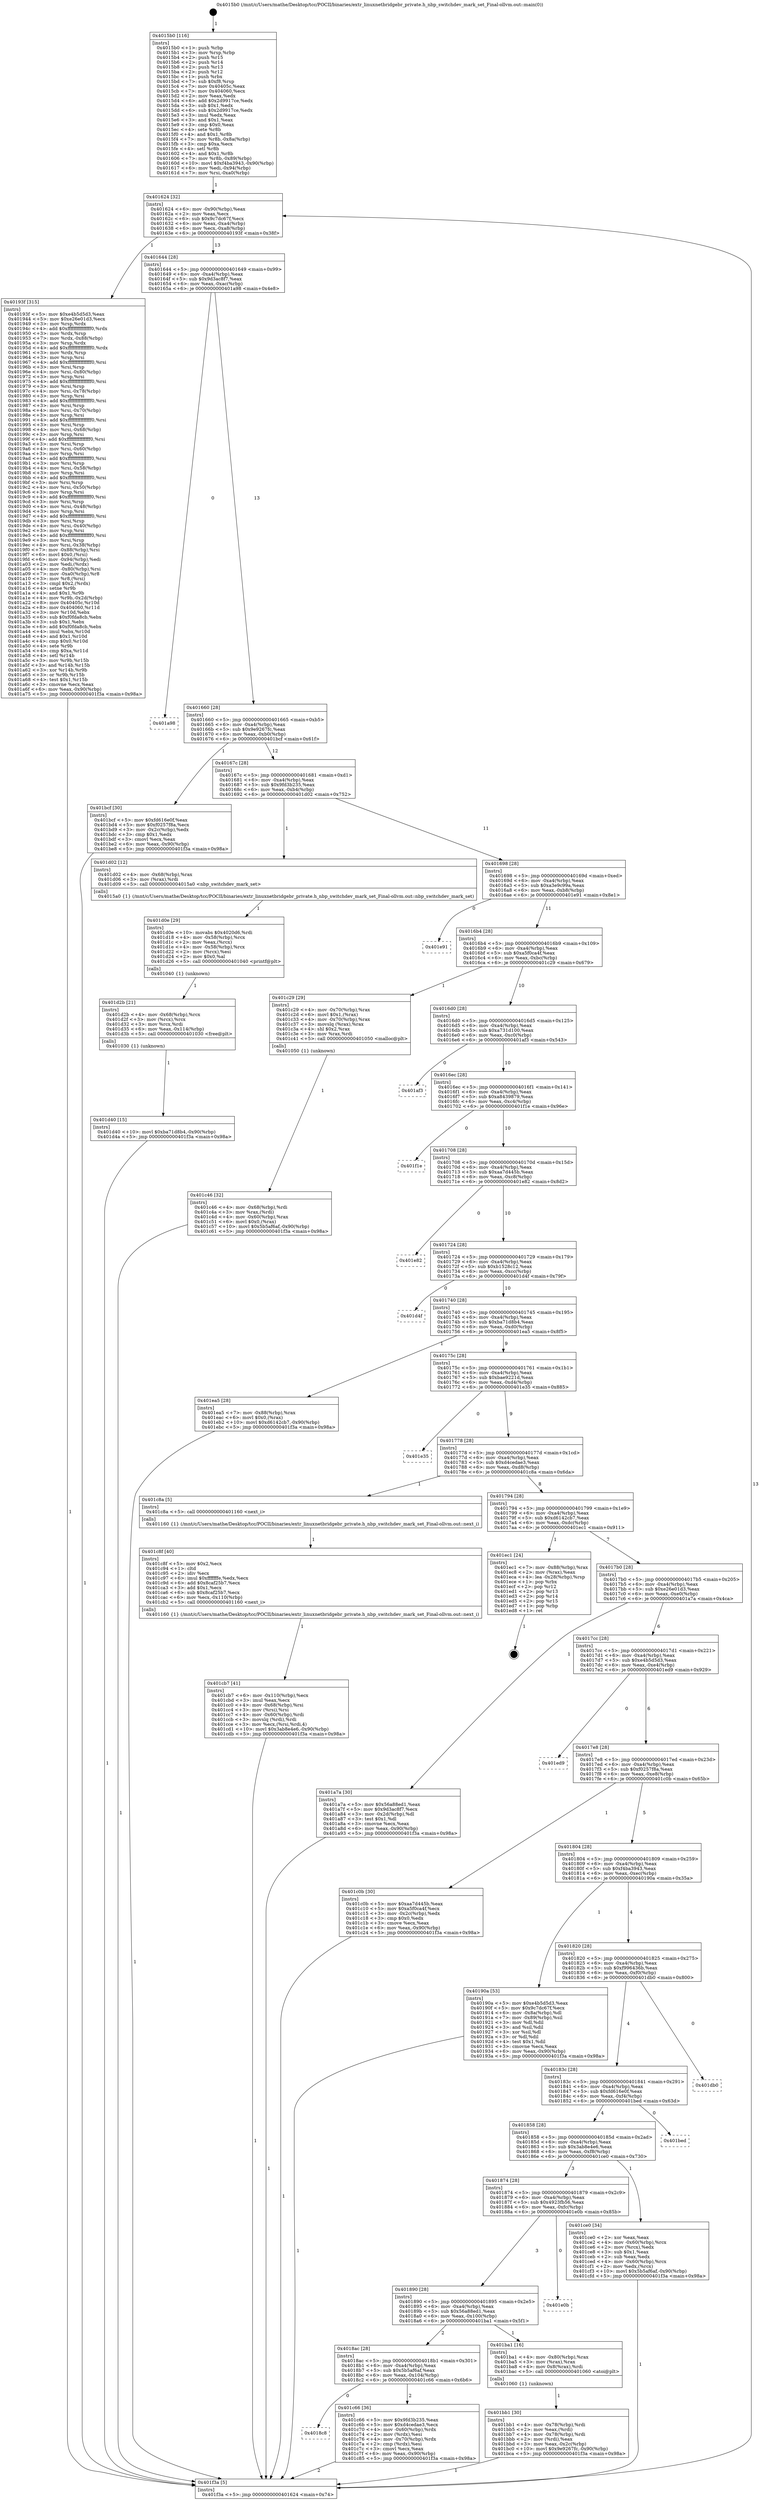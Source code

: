 digraph "0x4015b0" {
  label = "0x4015b0 (/mnt/c/Users/mathe/Desktop/tcc/POCII/binaries/extr_linuxnetbridgebr_private.h_nbp_switchdev_mark_set_Final-ollvm.out::main(0))"
  labelloc = "t"
  node[shape=record]

  Entry [label="",width=0.3,height=0.3,shape=circle,fillcolor=black,style=filled]
  "0x401624" [label="{
     0x401624 [32]\l
     | [instrs]\l
     &nbsp;&nbsp;0x401624 \<+6\>: mov -0x90(%rbp),%eax\l
     &nbsp;&nbsp;0x40162a \<+2\>: mov %eax,%ecx\l
     &nbsp;&nbsp;0x40162c \<+6\>: sub $0x9c7dc67f,%ecx\l
     &nbsp;&nbsp;0x401632 \<+6\>: mov %eax,-0xa4(%rbp)\l
     &nbsp;&nbsp;0x401638 \<+6\>: mov %ecx,-0xa8(%rbp)\l
     &nbsp;&nbsp;0x40163e \<+6\>: je 000000000040193f \<main+0x38f\>\l
  }"]
  "0x40193f" [label="{
     0x40193f [315]\l
     | [instrs]\l
     &nbsp;&nbsp;0x40193f \<+5\>: mov $0xe4b5d5d3,%eax\l
     &nbsp;&nbsp;0x401944 \<+5\>: mov $0xe26e01d3,%ecx\l
     &nbsp;&nbsp;0x401949 \<+3\>: mov %rsp,%rdx\l
     &nbsp;&nbsp;0x40194c \<+4\>: add $0xfffffffffffffff0,%rdx\l
     &nbsp;&nbsp;0x401950 \<+3\>: mov %rdx,%rsp\l
     &nbsp;&nbsp;0x401953 \<+7\>: mov %rdx,-0x88(%rbp)\l
     &nbsp;&nbsp;0x40195a \<+3\>: mov %rsp,%rdx\l
     &nbsp;&nbsp;0x40195d \<+4\>: add $0xfffffffffffffff0,%rdx\l
     &nbsp;&nbsp;0x401961 \<+3\>: mov %rdx,%rsp\l
     &nbsp;&nbsp;0x401964 \<+3\>: mov %rsp,%rsi\l
     &nbsp;&nbsp;0x401967 \<+4\>: add $0xfffffffffffffff0,%rsi\l
     &nbsp;&nbsp;0x40196b \<+3\>: mov %rsi,%rsp\l
     &nbsp;&nbsp;0x40196e \<+4\>: mov %rsi,-0x80(%rbp)\l
     &nbsp;&nbsp;0x401972 \<+3\>: mov %rsp,%rsi\l
     &nbsp;&nbsp;0x401975 \<+4\>: add $0xfffffffffffffff0,%rsi\l
     &nbsp;&nbsp;0x401979 \<+3\>: mov %rsi,%rsp\l
     &nbsp;&nbsp;0x40197c \<+4\>: mov %rsi,-0x78(%rbp)\l
     &nbsp;&nbsp;0x401980 \<+3\>: mov %rsp,%rsi\l
     &nbsp;&nbsp;0x401983 \<+4\>: add $0xfffffffffffffff0,%rsi\l
     &nbsp;&nbsp;0x401987 \<+3\>: mov %rsi,%rsp\l
     &nbsp;&nbsp;0x40198a \<+4\>: mov %rsi,-0x70(%rbp)\l
     &nbsp;&nbsp;0x40198e \<+3\>: mov %rsp,%rsi\l
     &nbsp;&nbsp;0x401991 \<+4\>: add $0xfffffffffffffff0,%rsi\l
     &nbsp;&nbsp;0x401995 \<+3\>: mov %rsi,%rsp\l
     &nbsp;&nbsp;0x401998 \<+4\>: mov %rsi,-0x68(%rbp)\l
     &nbsp;&nbsp;0x40199c \<+3\>: mov %rsp,%rsi\l
     &nbsp;&nbsp;0x40199f \<+4\>: add $0xfffffffffffffff0,%rsi\l
     &nbsp;&nbsp;0x4019a3 \<+3\>: mov %rsi,%rsp\l
     &nbsp;&nbsp;0x4019a6 \<+4\>: mov %rsi,-0x60(%rbp)\l
     &nbsp;&nbsp;0x4019aa \<+3\>: mov %rsp,%rsi\l
     &nbsp;&nbsp;0x4019ad \<+4\>: add $0xfffffffffffffff0,%rsi\l
     &nbsp;&nbsp;0x4019b1 \<+3\>: mov %rsi,%rsp\l
     &nbsp;&nbsp;0x4019b4 \<+4\>: mov %rsi,-0x58(%rbp)\l
     &nbsp;&nbsp;0x4019b8 \<+3\>: mov %rsp,%rsi\l
     &nbsp;&nbsp;0x4019bb \<+4\>: add $0xfffffffffffffff0,%rsi\l
     &nbsp;&nbsp;0x4019bf \<+3\>: mov %rsi,%rsp\l
     &nbsp;&nbsp;0x4019c2 \<+4\>: mov %rsi,-0x50(%rbp)\l
     &nbsp;&nbsp;0x4019c6 \<+3\>: mov %rsp,%rsi\l
     &nbsp;&nbsp;0x4019c9 \<+4\>: add $0xfffffffffffffff0,%rsi\l
     &nbsp;&nbsp;0x4019cd \<+3\>: mov %rsi,%rsp\l
     &nbsp;&nbsp;0x4019d0 \<+4\>: mov %rsi,-0x48(%rbp)\l
     &nbsp;&nbsp;0x4019d4 \<+3\>: mov %rsp,%rsi\l
     &nbsp;&nbsp;0x4019d7 \<+4\>: add $0xfffffffffffffff0,%rsi\l
     &nbsp;&nbsp;0x4019db \<+3\>: mov %rsi,%rsp\l
     &nbsp;&nbsp;0x4019de \<+4\>: mov %rsi,-0x40(%rbp)\l
     &nbsp;&nbsp;0x4019e2 \<+3\>: mov %rsp,%rsi\l
     &nbsp;&nbsp;0x4019e5 \<+4\>: add $0xfffffffffffffff0,%rsi\l
     &nbsp;&nbsp;0x4019e9 \<+3\>: mov %rsi,%rsp\l
     &nbsp;&nbsp;0x4019ec \<+4\>: mov %rsi,-0x38(%rbp)\l
     &nbsp;&nbsp;0x4019f0 \<+7\>: mov -0x88(%rbp),%rsi\l
     &nbsp;&nbsp;0x4019f7 \<+6\>: movl $0x0,(%rsi)\l
     &nbsp;&nbsp;0x4019fd \<+6\>: mov -0x94(%rbp),%edi\l
     &nbsp;&nbsp;0x401a03 \<+2\>: mov %edi,(%rdx)\l
     &nbsp;&nbsp;0x401a05 \<+4\>: mov -0x80(%rbp),%rsi\l
     &nbsp;&nbsp;0x401a09 \<+7\>: mov -0xa0(%rbp),%r8\l
     &nbsp;&nbsp;0x401a10 \<+3\>: mov %r8,(%rsi)\l
     &nbsp;&nbsp;0x401a13 \<+3\>: cmpl $0x2,(%rdx)\l
     &nbsp;&nbsp;0x401a16 \<+4\>: setne %r9b\l
     &nbsp;&nbsp;0x401a1a \<+4\>: and $0x1,%r9b\l
     &nbsp;&nbsp;0x401a1e \<+4\>: mov %r9b,-0x2d(%rbp)\l
     &nbsp;&nbsp;0x401a22 \<+8\>: mov 0x40405c,%r10d\l
     &nbsp;&nbsp;0x401a2a \<+8\>: mov 0x404060,%r11d\l
     &nbsp;&nbsp;0x401a32 \<+3\>: mov %r10d,%ebx\l
     &nbsp;&nbsp;0x401a35 \<+6\>: sub $0xf0fda8cb,%ebx\l
     &nbsp;&nbsp;0x401a3b \<+3\>: sub $0x1,%ebx\l
     &nbsp;&nbsp;0x401a3e \<+6\>: add $0xf0fda8cb,%ebx\l
     &nbsp;&nbsp;0x401a44 \<+4\>: imul %ebx,%r10d\l
     &nbsp;&nbsp;0x401a48 \<+4\>: and $0x1,%r10d\l
     &nbsp;&nbsp;0x401a4c \<+4\>: cmp $0x0,%r10d\l
     &nbsp;&nbsp;0x401a50 \<+4\>: sete %r9b\l
     &nbsp;&nbsp;0x401a54 \<+4\>: cmp $0xa,%r11d\l
     &nbsp;&nbsp;0x401a58 \<+4\>: setl %r14b\l
     &nbsp;&nbsp;0x401a5c \<+3\>: mov %r9b,%r15b\l
     &nbsp;&nbsp;0x401a5f \<+3\>: and %r14b,%r15b\l
     &nbsp;&nbsp;0x401a62 \<+3\>: xor %r14b,%r9b\l
     &nbsp;&nbsp;0x401a65 \<+3\>: or %r9b,%r15b\l
     &nbsp;&nbsp;0x401a68 \<+4\>: test $0x1,%r15b\l
     &nbsp;&nbsp;0x401a6c \<+3\>: cmovne %ecx,%eax\l
     &nbsp;&nbsp;0x401a6f \<+6\>: mov %eax,-0x90(%rbp)\l
     &nbsp;&nbsp;0x401a75 \<+5\>: jmp 0000000000401f3a \<main+0x98a\>\l
  }"]
  "0x401644" [label="{
     0x401644 [28]\l
     | [instrs]\l
     &nbsp;&nbsp;0x401644 \<+5\>: jmp 0000000000401649 \<main+0x99\>\l
     &nbsp;&nbsp;0x401649 \<+6\>: mov -0xa4(%rbp),%eax\l
     &nbsp;&nbsp;0x40164f \<+5\>: sub $0x9d3ac8f7,%eax\l
     &nbsp;&nbsp;0x401654 \<+6\>: mov %eax,-0xac(%rbp)\l
     &nbsp;&nbsp;0x40165a \<+6\>: je 0000000000401a98 \<main+0x4e8\>\l
  }"]
  Exit [label="",width=0.3,height=0.3,shape=circle,fillcolor=black,style=filled,peripheries=2]
  "0x401a98" [label="{
     0x401a98\l
  }", style=dashed]
  "0x401660" [label="{
     0x401660 [28]\l
     | [instrs]\l
     &nbsp;&nbsp;0x401660 \<+5\>: jmp 0000000000401665 \<main+0xb5\>\l
     &nbsp;&nbsp;0x401665 \<+6\>: mov -0xa4(%rbp),%eax\l
     &nbsp;&nbsp;0x40166b \<+5\>: sub $0x9e9267fc,%eax\l
     &nbsp;&nbsp;0x401670 \<+6\>: mov %eax,-0xb0(%rbp)\l
     &nbsp;&nbsp;0x401676 \<+6\>: je 0000000000401bcf \<main+0x61f\>\l
  }"]
  "0x401d40" [label="{
     0x401d40 [15]\l
     | [instrs]\l
     &nbsp;&nbsp;0x401d40 \<+10\>: movl $0xba71d8b4,-0x90(%rbp)\l
     &nbsp;&nbsp;0x401d4a \<+5\>: jmp 0000000000401f3a \<main+0x98a\>\l
  }"]
  "0x401bcf" [label="{
     0x401bcf [30]\l
     | [instrs]\l
     &nbsp;&nbsp;0x401bcf \<+5\>: mov $0xfd616e0f,%eax\l
     &nbsp;&nbsp;0x401bd4 \<+5\>: mov $0xf0257f8a,%ecx\l
     &nbsp;&nbsp;0x401bd9 \<+3\>: mov -0x2c(%rbp),%edx\l
     &nbsp;&nbsp;0x401bdc \<+3\>: cmp $0x1,%edx\l
     &nbsp;&nbsp;0x401bdf \<+3\>: cmovl %ecx,%eax\l
     &nbsp;&nbsp;0x401be2 \<+6\>: mov %eax,-0x90(%rbp)\l
     &nbsp;&nbsp;0x401be8 \<+5\>: jmp 0000000000401f3a \<main+0x98a\>\l
  }"]
  "0x40167c" [label="{
     0x40167c [28]\l
     | [instrs]\l
     &nbsp;&nbsp;0x40167c \<+5\>: jmp 0000000000401681 \<main+0xd1\>\l
     &nbsp;&nbsp;0x401681 \<+6\>: mov -0xa4(%rbp),%eax\l
     &nbsp;&nbsp;0x401687 \<+5\>: sub $0x9fd3b235,%eax\l
     &nbsp;&nbsp;0x40168c \<+6\>: mov %eax,-0xb4(%rbp)\l
     &nbsp;&nbsp;0x401692 \<+6\>: je 0000000000401d02 \<main+0x752\>\l
  }"]
  "0x401d2b" [label="{
     0x401d2b [21]\l
     | [instrs]\l
     &nbsp;&nbsp;0x401d2b \<+4\>: mov -0x68(%rbp),%rcx\l
     &nbsp;&nbsp;0x401d2f \<+3\>: mov (%rcx),%rcx\l
     &nbsp;&nbsp;0x401d32 \<+3\>: mov %rcx,%rdi\l
     &nbsp;&nbsp;0x401d35 \<+6\>: mov %eax,-0x114(%rbp)\l
     &nbsp;&nbsp;0x401d3b \<+5\>: call 0000000000401030 \<free@plt\>\l
     | [calls]\l
     &nbsp;&nbsp;0x401030 \{1\} (unknown)\l
  }"]
  "0x401d02" [label="{
     0x401d02 [12]\l
     | [instrs]\l
     &nbsp;&nbsp;0x401d02 \<+4\>: mov -0x68(%rbp),%rax\l
     &nbsp;&nbsp;0x401d06 \<+3\>: mov (%rax),%rdi\l
     &nbsp;&nbsp;0x401d09 \<+5\>: call 00000000004015a0 \<nbp_switchdev_mark_set\>\l
     | [calls]\l
     &nbsp;&nbsp;0x4015a0 \{1\} (/mnt/c/Users/mathe/Desktop/tcc/POCII/binaries/extr_linuxnetbridgebr_private.h_nbp_switchdev_mark_set_Final-ollvm.out::nbp_switchdev_mark_set)\l
  }"]
  "0x401698" [label="{
     0x401698 [28]\l
     | [instrs]\l
     &nbsp;&nbsp;0x401698 \<+5\>: jmp 000000000040169d \<main+0xed\>\l
     &nbsp;&nbsp;0x40169d \<+6\>: mov -0xa4(%rbp),%eax\l
     &nbsp;&nbsp;0x4016a3 \<+5\>: sub $0xa3e9c99a,%eax\l
     &nbsp;&nbsp;0x4016a8 \<+6\>: mov %eax,-0xb8(%rbp)\l
     &nbsp;&nbsp;0x4016ae \<+6\>: je 0000000000401e91 \<main+0x8e1\>\l
  }"]
  "0x401d0e" [label="{
     0x401d0e [29]\l
     | [instrs]\l
     &nbsp;&nbsp;0x401d0e \<+10\>: movabs $0x4020d6,%rdi\l
     &nbsp;&nbsp;0x401d18 \<+4\>: mov -0x58(%rbp),%rcx\l
     &nbsp;&nbsp;0x401d1c \<+2\>: mov %eax,(%rcx)\l
     &nbsp;&nbsp;0x401d1e \<+4\>: mov -0x58(%rbp),%rcx\l
     &nbsp;&nbsp;0x401d22 \<+2\>: mov (%rcx),%esi\l
     &nbsp;&nbsp;0x401d24 \<+2\>: mov $0x0,%al\l
     &nbsp;&nbsp;0x401d26 \<+5\>: call 0000000000401040 \<printf@plt\>\l
     | [calls]\l
     &nbsp;&nbsp;0x401040 \{1\} (unknown)\l
  }"]
  "0x401e91" [label="{
     0x401e91\l
  }", style=dashed]
  "0x4016b4" [label="{
     0x4016b4 [28]\l
     | [instrs]\l
     &nbsp;&nbsp;0x4016b4 \<+5\>: jmp 00000000004016b9 \<main+0x109\>\l
     &nbsp;&nbsp;0x4016b9 \<+6\>: mov -0xa4(%rbp),%eax\l
     &nbsp;&nbsp;0x4016bf \<+5\>: sub $0xa5f0ca4f,%eax\l
     &nbsp;&nbsp;0x4016c4 \<+6\>: mov %eax,-0xbc(%rbp)\l
     &nbsp;&nbsp;0x4016ca \<+6\>: je 0000000000401c29 \<main+0x679\>\l
  }"]
  "0x401cb7" [label="{
     0x401cb7 [41]\l
     | [instrs]\l
     &nbsp;&nbsp;0x401cb7 \<+6\>: mov -0x110(%rbp),%ecx\l
     &nbsp;&nbsp;0x401cbd \<+3\>: imul %eax,%ecx\l
     &nbsp;&nbsp;0x401cc0 \<+4\>: mov -0x68(%rbp),%rsi\l
     &nbsp;&nbsp;0x401cc4 \<+3\>: mov (%rsi),%rsi\l
     &nbsp;&nbsp;0x401cc7 \<+4\>: mov -0x60(%rbp),%rdi\l
     &nbsp;&nbsp;0x401ccb \<+3\>: movslq (%rdi),%rdi\l
     &nbsp;&nbsp;0x401cce \<+3\>: mov %ecx,(%rsi,%rdi,4)\l
     &nbsp;&nbsp;0x401cd1 \<+10\>: movl $0x3ab8e4e6,-0x90(%rbp)\l
     &nbsp;&nbsp;0x401cdb \<+5\>: jmp 0000000000401f3a \<main+0x98a\>\l
  }"]
  "0x401c29" [label="{
     0x401c29 [29]\l
     | [instrs]\l
     &nbsp;&nbsp;0x401c29 \<+4\>: mov -0x70(%rbp),%rax\l
     &nbsp;&nbsp;0x401c2d \<+6\>: movl $0x1,(%rax)\l
     &nbsp;&nbsp;0x401c33 \<+4\>: mov -0x70(%rbp),%rax\l
     &nbsp;&nbsp;0x401c37 \<+3\>: movslq (%rax),%rax\l
     &nbsp;&nbsp;0x401c3a \<+4\>: shl $0x2,%rax\l
     &nbsp;&nbsp;0x401c3e \<+3\>: mov %rax,%rdi\l
     &nbsp;&nbsp;0x401c41 \<+5\>: call 0000000000401050 \<malloc@plt\>\l
     | [calls]\l
     &nbsp;&nbsp;0x401050 \{1\} (unknown)\l
  }"]
  "0x4016d0" [label="{
     0x4016d0 [28]\l
     | [instrs]\l
     &nbsp;&nbsp;0x4016d0 \<+5\>: jmp 00000000004016d5 \<main+0x125\>\l
     &nbsp;&nbsp;0x4016d5 \<+6\>: mov -0xa4(%rbp),%eax\l
     &nbsp;&nbsp;0x4016db \<+5\>: sub $0xa731d100,%eax\l
     &nbsp;&nbsp;0x4016e0 \<+6\>: mov %eax,-0xc0(%rbp)\l
     &nbsp;&nbsp;0x4016e6 \<+6\>: je 0000000000401af3 \<main+0x543\>\l
  }"]
  "0x401c8f" [label="{
     0x401c8f [40]\l
     | [instrs]\l
     &nbsp;&nbsp;0x401c8f \<+5\>: mov $0x2,%ecx\l
     &nbsp;&nbsp;0x401c94 \<+1\>: cltd\l
     &nbsp;&nbsp;0x401c95 \<+2\>: idiv %ecx\l
     &nbsp;&nbsp;0x401c97 \<+6\>: imul $0xfffffffe,%edx,%ecx\l
     &nbsp;&nbsp;0x401c9d \<+6\>: add $0x8caf25b7,%ecx\l
     &nbsp;&nbsp;0x401ca3 \<+3\>: add $0x1,%ecx\l
     &nbsp;&nbsp;0x401ca6 \<+6\>: sub $0x8caf25b7,%ecx\l
     &nbsp;&nbsp;0x401cac \<+6\>: mov %ecx,-0x110(%rbp)\l
     &nbsp;&nbsp;0x401cb2 \<+5\>: call 0000000000401160 \<next_i\>\l
     | [calls]\l
     &nbsp;&nbsp;0x401160 \{1\} (/mnt/c/Users/mathe/Desktop/tcc/POCII/binaries/extr_linuxnetbridgebr_private.h_nbp_switchdev_mark_set_Final-ollvm.out::next_i)\l
  }"]
  "0x401af3" [label="{
     0x401af3\l
  }", style=dashed]
  "0x4016ec" [label="{
     0x4016ec [28]\l
     | [instrs]\l
     &nbsp;&nbsp;0x4016ec \<+5\>: jmp 00000000004016f1 \<main+0x141\>\l
     &nbsp;&nbsp;0x4016f1 \<+6\>: mov -0xa4(%rbp),%eax\l
     &nbsp;&nbsp;0x4016f7 \<+5\>: sub $0xa8439879,%eax\l
     &nbsp;&nbsp;0x4016fc \<+6\>: mov %eax,-0xc4(%rbp)\l
     &nbsp;&nbsp;0x401702 \<+6\>: je 0000000000401f1e \<main+0x96e\>\l
  }"]
  "0x4018c8" [label="{
     0x4018c8\l
  }", style=dashed]
  "0x401f1e" [label="{
     0x401f1e\l
  }", style=dashed]
  "0x401708" [label="{
     0x401708 [28]\l
     | [instrs]\l
     &nbsp;&nbsp;0x401708 \<+5\>: jmp 000000000040170d \<main+0x15d\>\l
     &nbsp;&nbsp;0x40170d \<+6\>: mov -0xa4(%rbp),%eax\l
     &nbsp;&nbsp;0x401713 \<+5\>: sub $0xaa7d445b,%eax\l
     &nbsp;&nbsp;0x401718 \<+6\>: mov %eax,-0xc8(%rbp)\l
     &nbsp;&nbsp;0x40171e \<+6\>: je 0000000000401e82 \<main+0x8d2\>\l
  }"]
  "0x401c66" [label="{
     0x401c66 [36]\l
     | [instrs]\l
     &nbsp;&nbsp;0x401c66 \<+5\>: mov $0x9fd3b235,%eax\l
     &nbsp;&nbsp;0x401c6b \<+5\>: mov $0xd4cedae3,%ecx\l
     &nbsp;&nbsp;0x401c70 \<+4\>: mov -0x60(%rbp),%rdx\l
     &nbsp;&nbsp;0x401c74 \<+2\>: mov (%rdx),%esi\l
     &nbsp;&nbsp;0x401c76 \<+4\>: mov -0x70(%rbp),%rdx\l
     &nbsp;&nbsp;0x401c7a \<+2\>: cmp (%rdx),%esi\l
     &nbsp;&nbsp;0x401c7c \<+3\>: cmovl %ecx,%eax\l
     &nbsp;&nbsp;0x401c7f \<+6\>: mov %eax,-0x90(%rbp)\l
     &nbsp;&nbsp;0x401c85 \<+5\>: jmp 0000000000401f3a \<main+0x98a\>\l
  }"]
  "0x401e82" [label="{
     0x401e82\l
  }", style=dashed]
  "0x401724" [label="{
     0x401724 [28]\l
     | [instrs]\l
     &nbsp;&nbsp;0x401724 \<+5\>: jmp 0000000000401729 \<main+0x179\>\l
     &nbsp;&nbsp;0x401729 \<+6\>: mov -0xa4(%rbp),%eax\l
     &nbsp;&nbsp;0x40172f \<+5\>: sub $0xb1528c12,%eax\l
     &nbsp;&nbsp;0x401734 \<+6\>: mov %eax,-0xcc(%rbp)\l
     &nbsp;&nbsp;0x40173a \<+6\>: je 0000000000401d4f \<main+0x79f\>\l
  }"]
  "0x401c46" [label="{
     0x401c46 [32]\l
     | [instrs]\l
     &nbsp;&nbsp;0x401c46 \<+4\>: mov -0x68(%rbp),%rdi\l
     &nbsp;&nbsp;0x401c4a \<+3\>: mov %rax,(%rdi)\l
     &nbsp;&nbsp;0x401c4d \<+4\>: mov -0x60(%rbp),%rax\l
     &nbsp;&nbsp;0x401c51 \<+6\>: movl $0x0,(%rax)\l
     &nbsp;&nbsp;0x401c57 \<+10\>: movl $0x5b5af6af,-0x90(%rbp)\l
     &nbsp;&nbsp;0x401c61 \<+5\>: jmp 0000000000401f3a \<main+0x98a\>\l
  }"]
  "0x401d4f" [label="{
     0x401d4f\l
  }", style=dashed]
  "0x401740" [label="{
     0x401740 [28]\l
     | [instrs]\l
     &nbsp;&nbsp;0x401740 \<+5\>: jmp 0000000000401745 \<main+0x195\>\l
     &nbsp;&nbsp;0x401745 \<+6\>: mov -0xa4(%rbp),%eax\l
     &nbsp;&nbsp;0x40174b \<+5\>: sub $0xba71d8b4,%eax\l
     &nbsp;&nbsp;0x401750 \<+6\>: mov %eax,-0xd0(%rbp)\l
     &nbsp;&nbsp;0x401756 \<+6\>: je 0000000000401ea5 \<main+0x8f5\>\l
  }"]
  "0x401bb1" [label="{
     0x401bb1 [30]\l
     | [instrs]\l
     &nbsp;&nbsp;0x401bb1 \<+4\>: mov -0x78(%rbp),%rdi\l
     &nbsp;&nbsp;0x401bb5 \<+2\>: mov %eax,(%rdi)\l
     &nbsp;&nbsp;0x401bb7 \<+4\>: mov -0x78(%rbp),%rdi\l
     &nbsp;&nbsp;0x401bbb \<+2\>: mov (%rdi),%eax\l
     &nbsp;&nbsp;0x401bbd \<+3\>: mov %eax,-0x2c(%rbp)\l
     &nbsp;&nbsp;0x401bc0 \<+10\>: movl $0x9e9267fc,-0x90(%rbp)\l
     &nbsp;&nbsp;0x401bca \<+5\>: jmp 0000000000401f3a \<main+0x98a\>\l
  }"]
  "0x401ea5" [label="{
     0x401ea5 [28]\l
     | [instrs]\l
     &nbsp;&nbsp;0x401ea5 \<+7\>: mov -0x88(%rbp),%rax\l
     &nbsp;&nbsp;0x401eac \<+6\>: movl $0x0,(%rax)\l
     &nbsp;&nbsp;0x401eb2 \<+10\>: movl $0xd6142cb7,-0x90(%rbp)\l
     &nbsp;&nbsp;0x401ebc \<+5\>: jmp 0000000000401f3a \<main+0x98a\>\l
  }"]
  "0x40175c" [label="{
     0x40175c [28]\l
     | [instrs]\l
     &nbsp;&nbsp;0x40175c \<+5\>: jmp 0000000000401761 \<main+0x1b1\>\l
     &nbsp;&nbsp;0x401761 \<+6\>: mov -0xa4(%rbp),%eax\l
     &nbsp;&nbsp;0x401767 \<+5\>: sub $0xbae9221d,%eax\l
     &nbsp;&nbsp;0x40176c \<+6\>: mov %eax,-0xd4(%rbp)\l
     &nbsp;&nbsp;0x401772 \<+6\>: je 0000000000401e35 \<main+0x885\>\l
  }"]
  "0x4018ac" [label="{
     0x4018ac [28]\l
     | [instrs]\l
     &nbsp;&nbsp;0x4018ac \<+5\>: jmp 00000000004018b1 \<main+0x301\>\l
     &nbsp;&nbsp;0x4018b1 \<+6\>: mov -0xa4(%rbp),%eax\l
     &nbsp;&nbsp;0x4018b7 \<+5\>: sub $0x5b5af6af,%eax\l
     &nbsp;&nbsp;0x4018bc \<+6\>: mov %eax,-0x104(%rbp)\l
     &nbsp;&nbsp;0x4018c2 \<+6\>: je 0000000000401c66 \<main+0x6b6\>\l
  }"]
  "0x401e35" [label="{
     0x401e35\l
  }", style=dashed]
  "0x401778" [label="{
     0x401778 [28]\l
     | [instrs]\l
     &nbsp;&nbsp;0x401778 \<+5\>: jmp 000000000040177d \<main+0x1cd\>\l
     &nbsp;&nbsp;0x40177d \<+6\>: mov -0xa4(%rbp),%eax\l
     &nbsp;&nbsp;0x401783 \<+5\>: sub $0xd4cedae3,%eax\l
     &nbsp;&nbsp;0x401788 \<+6\>: mov %eax,-0xd8(%rbp)\l
     &nbsp;&nbsp;0x40178e \<+6\>: je 0000000000401c8a \<main+0x6da\>\l
  }"]
  "0x401ba1" [label="{
     0x401ba1 [16]\l
     | [instrs]\l
     &nbsp;&nbsp;0x401ba1 \<+4\>: mov -0x80(%rbp),%rax\l
     &nbsp;&nbsp;0x401ba5 \<+3\>: mov (%rax),%rax\l
     &nbsp;&nbsp;0x401ba8 \<+4\>: mov 0x8(%rax),%rdi\l
     &nbsp;&nbsp;0x401bac \<+5\>: call 0000000000401060 \<atoi@plt\>\l
     | [calls]\l
     &nbsp;&nbsp;0x401060 \{1\} (unknown)\l
  }"]
  "0x401c8a" [label="{
     0x401c8a [5]\l
     | [instrs]\l
     &nbsp;&nbsp;0x401c8a \<+5\>: call 0000000000401160 \<next_i\>\l
     | [calls]\l
     &nbsp;&nbsp;0x401160 \{1\} (/mnt/c/Users/mathe/Desktop/tcc/POCII/binaries/extr_linuxnetbridgebr_private.h_nbp_switchdev_mark_set_Final-ollvm.out::next_i)\l
  }"]
  "0x401794" [label="{
     0x401794 [28]\l
     | [instrs]\l
     &nbsp;&nbsp;0x401794 \<+5\>: jmp 0000000000401799 \<main+0x1e9\>\l
     &nbsp;&nbsp;0x401799 \<+6\>: mov -0xa4(%rbp),%eax\l
     &nbsp;&nbsp;0x40179f \<+5\>: sub $0xd6142cb7,%eax\l
     &nbsp;&nbsp;0x4017a4 \<+6\>: mov %eax,-0xdc(%rbp)\l
     &nbsp;&nbsp;0x4017aa \<+6\>: je 0000000000401ec1 \<main+0x911\>\l
  }"]
  "0x401890" [label="{
     0x401890 [28]\l
     | [instrs]\l
     &nbsp;&nbsp;0x401890 \<+5\>: jmp 0000000000401895 \<main+0x2e5\>\l
     &nbsp;&nbsp;0x401895 \<+6\>: mov -0xa4(%rbp),%eax\l
     &nbsp;&nbsp;0x40189b \<+5\>: sub $0x56a88ed1,%eax\l
     &nbsp;&nbsp;0x4018a0 \<+6\>: mov %eax,-0x100(%rbp)\l
     &nbsp;&nbsp;0x4018a6 \<+6\>: je 0000000000401ba1 \<main+0x5f1\>\l
  }"]
  "0x401ec1" [label="{
     0x401ec1 [24]\l
     | [instrs]\l
     &nbsp;&nbsp;0x401ec1 \<+7\>: mov -0x88(%rbp),%rax\l
     &nbsp;&nbsp;0x401ec8 \<+2\>: mov (%rax),%eax\l
     &nbsp;&nbsp;0x401eca \<+4\>: lea -0x28(%rbp),%rsp\l
     &nbsp;&nbsp;0x401ece \<+1\>: pop %rbx\l
     &nbsp;&nbsp;0x401ecf \<+2\>: pop %r12\l
     &nbsp;&nbsp;0x401ed1 \<+2\>: pop %r13\l
     &nbsp;&nbsp;0x401ed3 \<+2\>: pop %r14\l
     &nbsp;&nbsp;0x401ed5 \<+2\>: pop %r15\l
     &nbsp;&nbsp;0x401ed7 \<+1\>: pop %rbp\l
     &nbsp;&nbsp;0x401ed8 \<+1\>: ret\l
  }"]
  "0x4017b0" [label="{
     0x4017b0 [28]\l
     | [instrs]\l
     &nbsp;&nbsp;0x4017b0 \<+5\>: jmp 00000000004017b5 \<main+0x205\>\l
     &nbsp;&nbsp;0x4017b5 \<+6\>: mov -0xa4(%rbp),%eax\l
     &nbsp;&nbsp;0x4017bb \<+5\>: sub $0xe26e01d3,%eax\l
     &nbsp;&nbsp;0x4017c0 \<+6\>: mov %eax,-0xe0(%rbp)\l
     &nbsp;&nbsp;0x4017c6 \<+6\>: je 0000000000401a7a \<main+0x4ca\>\l
  }"]
  "0x401e0b" [label="{
     0x401e0b\l
  }", style=dashed]
  "0x401a7a" [label="{
     0x401a7a [30]\l
     | [instrs]\l
     &nbsp;&nbsp;0x401a7a \<+5\>: mov $0x56a88ed1,%eax\l
     &nbsp;&nbsp;0x401a7f \<+5\>: mov $0x9d3ac8f7,%ecx\l
     &nbsp;&nbsp;0x401a84 \<+3\>: mov -0x2d(%rbp),%dl\l
     &nbsp;&nbsp;0x401a87 \<+3\>: test $0x1,%dl\l
     &nbsp;&nbsp;0x401a8a \<+3\>: cmovne %ecx,%eax\l
     &nbsp;&nbsp;0x401a8d \<+6\>: mov %eax,-0x90(%rbp)\l
     &nbsp;&nbsp;0x401a93 \<+5\>: jmp 0000000000401f3a \<main+0x98a\>\l
  }"]
  "0x4017cc" [label="{
     0x4017cc [28]\l
     | [instrs]\l
     &nbsp;&nbsp;0x4017cc \<+5\>: jmp 00000000004017d1 \<main+0x221\>\l
     &nbsp;&nbsp;0x4017d1 \<+6\>: mov -0xa4(%rbp),%eax\l
     &nbsp;&nbsp;0x4017d7 \<+5\>: sub $0xe4b5d5d3,%eax\l
     &nbsp;&nbsp;0x4017dc \<+6\>: mov %eax,-0xe4(%rbp)\l
     &nbsp;&nbsp;0x4017e2 \<+6\>: je 0000000000401ed9 \<main+0x929\>\l
  }"]
  "0x401874" [label="{
     0x401874 [28]\l
     | [instrs]\l
     &nbsp;&nbsp;0x401874 \<+5\>: jmp 0000000000401879 \<main+0x2c9\>\l
     &nbsp;&nbsp;0x401879 \<+6\>: mov -0xa4(%rbp),%eax\l
     &nbsp;&nbsp;0x40187f \<+5\>: sub $0x4923fb56,%eax\l
     &nbsp;&nbsp;0x401884 \<+6\>: mov %eax,-0xfc(%rbp)\l
     &nbsp;&nbsp;0x40188a \<+6\>: je 0000000000401e0b \<main+0x85b\>\l
  }"]
  "0x401ed9" [label="{
     0x401ed9\l
  }", style=dashed]
  "0x4017e8" [label="{
     0x4017e8 [28]\l
     | [instrs]\l
     &nbsp;&nbsp;0x4017e8 \<+5\>: jmp 00000000004017ed \<main+0x23d\>\l
     &nbsp;&nbsp;0x4017ed \<+6\>: mov -0xa4(%rbp),%eax\l
     &nbsp;&nbsp;0x4017f3 \<+5\>: sub $0xf0257f8a,%eax\l
     &nbsp;&nbsp;0x4017f8 \<+6\>: mov %eax,-0xe8(%rbp)\l
     &nbsp;&nbsp;0x4017fe \<+6\>: je 0000000000401c0b \<main+0x65b\>\l
  }"]
  "0x401ce0" [label="{
     0x401ce0 [34]\l
     | [instrs]\l
     &nbsp;&nbsp;0x401ce0 \<+2\>: xor %eax,%eax\l
     &nbsp;&nbsp;0x401ce2 \<+4\>: mov -0x60(%rbp),%rcx\l
     &nbsp;&nbsp;0x401ce6 \<+2\>: mov (%rcx),%edx\l
     &nbsp;&nbsp;0x401ce8 \<+3\>: sub $0x1,%eax\l
     &nbsp;&nbsp;0x401ceb \<+2\>: sub %eax,%edx\l
     &nbsp;&nbsp;0x401ced \<+4\>: mov -0x60(%rbp),%rcx\l
     &nbsp;&nbsp;0x401cf1 \<+2\>: mov %edx,(%rcx)\l
     &nbsp;&nbsp;0x401cf3 \<+10\>: movl $0x5b5af6af,-0x90(%rbp)\l
     &nbsp;&nbsp;0x401cfd \<+5\>: jmp 0000000000401f3a \<main+0x98a\>\l
  }"]
  "0x401c0b" [label="{
     0x401c0b [30]\l
     | [instrs]\l
     &nbsp;&nbsp;0x401c0b \<+5\>: mov $0xaa7d445b,%eax\l
     &nbsp;&nbsp;0x401c10 \<+5\>: mov $0xa5f0ca4f,%ecx\l
     &nbsp;&nbsp;0x401c15 \<+3\>: mov -0x2c(%rbp),%edx\l
     &nbsp;&nbsp;0x401c18 \<+3\>: cmp $0x0,%edx\l
     &nbsp;&nbsp;0x401c1b \<+3\>: cmove %ecx,%eax\l
     &nbsp;&nbsp;0x401c1e \<+6\>: mov %eax,-0x90(%rbp)\l
     &nbsp;&nbsp;0x401c24 \<+5\>: jmp 0000000000401f3a \<main+0x98a\>\l
  }"]
  "0x401804" [label="{
     0x401804 [28]\l
     | [instrs]\l
     &nbsp;&nbsp;0x401804 \<+5\>: jmp 0000000000401809 \<main+0x259\>\l
     &nbsp;&nbsp;0x401809 \<+6\>: mov -0xa4(%rbp),%eax\l
     &nbsp;&nbsp;0x40180f \<+5\>: sub $0xf4ba3943,%eax\l
     &nbsp;&nbsp;0x401814 \<+6\>: mov %eax,-0xec(%rbp)\l
     &nbsp;&nbsp;0x40181a \<+6\>: je 000000000040190a \<main+0x35a\>\l
  }"]
  "0x401858" [label="{
     0x401858 [28]\l
     | [instrs]\l
     &nbsp;&nbsp;0x401858 \<+5\>: jmp 000000000040185d \<main+0x2ad\>\l
     &nbsp;&nbsp;0x40185d \<+6\>: mov -0xa4(%rbp),%eax\l
     &nbsp;&nbsp;0x401863 \<+5\>: sub $0x3ab8e4e6,%eax\l
     &nbsp;&nbsp;0x401868 \<+6\>: mov %eax,-0xf8(%rbp)\l
     &nbsp;&nbsp;0x40186e \<+6\>: je 0000000000401ce0 \<main+0x730\>\l
  }"]
  "0x40190a" [label="{
     0x40190a [53]\l
     | [instrs]\l
     &nbsp;&nbsp;0x40190a \<+5\>: mov $0xe4b5d5d3,%eax\l
     &nbsp;&nbsp;0x40190f \<+5\>: mov $0x9c7dc67f,%ecx\l
     &nbsp;&nbsp;0x401914 \<+6\>: mov -0x8a(%rbp),%dl\l
     &nbsp;&nbsp;0x40191a \<+7\>: mov -0x89(%rbp),%sil\l
     &nbsp;&nbsp;0x401921 \<+3\>: mov %dl,%dil\l
     &nbsp;&nbsp;0x401924 \<+3\>: and %sil,%dil\l
     &nbsp;&nbsp;0x401927 \<+3\>: xor %sil,%dl\l
     &nbsp;&nbsp;0x40192a \<+3\>: or %dl,%dil\l
     &nbsp;&nbsp;0x40192d \<+4\>: test $0x1,%dil\l
     &nbsp;&nbsp;0x401931 \<+3\>: cmovne %ecx,%eax\l
     &nbsp;&nbsp;0x401934 \<+6\>: mov %eax,-0x90(%rbp)\l
     &nbsp;&nbsp;0x40193a \<+5\>: jmp 0000000000401f3a \<main+0x98a\>\l
  }"]
  "0x401820" [label="{
     0x401820 [28]\l
     | [instrs]\l
     &nbsp;&nbsp;0x401820 \<+5\>: jmp 0000000000401825 \<main+0x275\>\l
     &nbsp;&nbsp;0x401825 \<+6\>: mov -0xa4(%rbp),%eax\l
     &nbsp;&nbsp;0x40182b \<+5\>: sub $0xf996436b,%eax\l
     &nbsp;&nbsp;0x401830 \<+6\>: mov %eax,-0xf0(%rbp)\l
     &nbsp;&nbsp;0x401836 \<+6\>: je 0000000000401db0 \<main+0x800\>\l
  }"]
  "0x401f3a" [label="{
     0x401f3a [5]\l
     | [instrs]\l
     &nbsp;&nbsp;0x401f3a \<+5\>: jmp 0000000000401624 \<main+0x74\>\l
  }"]
  "0x4015b0" [label="{
     0x4015b0 [116]\l
     | [instrs]\l
     &nbsp;&nbsp;0x4015b0 \<+1\>: push %rbp\l
     &nbsp;&nbsp;0x4015b1 \<+3\>: mov %rsp,%rbp\l
     &nbsp;&nbsp;0x4015b4 \<+2\>: push %r15\l
     &nbsp;&nbsp;0x4015b6 \<+2\>: push %r14\l
     &nbsp;&nbsp;0x4015b8 \<+2\>: push %r13\l
     &nbsp;&nbsp;0x4015ba \<+2\>: push %r12\l
     &nbsp;&nbsp;0x4015bc \<+1\>: push %rbx\l
     &nbsp;&nbsp;0x4015bd \<+7\>: sub $0xf8,%rsp\l
     &nbsp;&nbsp;0x4015c4 \<+7\>: mov 0x40405c,%eax\l
     &nbsp;&nbsp;0x4015cb \<+7\>: mov 0x404060,%ecx\l
     &nbsp;&nbsp;0x4015d2 \<+2\>: mov %eax,%edx\l
     &nbsp;&nbsp;0x4015d4 \<+6\>: add $0x2d9917ce,%edx\l
     &nbsp;&nbsp;0x4015da \<+3\>: sub $0x1,%edx\l
     &nbsp;&nbsp;0x4015dd \<+6\>: sub $0x2d9917ce,%edx\l
     &nbsp;&nbsp;0x4015e3 \<+3\>: imul %edx,%eax\l
     &nbsp;&nbsp;0x4015e6 \<+3\>: and $0x1,%eax\l
     &nbsp;&nbsp;0x4015e9 \<+3\>: cmp $0x0,%eax\l
     &nbsp;&nbsp;0x4015ec \<+4\>: sete %r8b\l
     &nbsp;&nbsp;0x4015f0 \<+4\>: and $0x1,%r8b\l
     &nbsp;&nbsp;0x4015f4 \<+7\>: mov %r8b,-0x8a(%rbp)\l
     &nbsp;&nbsp;0x4015fb \<+3\>: cmp $0xa,%ecx\l
     &nbsp;&nbsp;0x4015fe \<+4\>: setl %r8b\l
     &nbsp;&nbsp;0x401602 \<+4\>: and $0x1,%r8b\l
     &nbsp;&nbsp;0x401606 \<+7\>: mov %r8b,-0x89(%rbp)\l
     &nbsp;&nbsp;0x40160d \<+10\>: movl $0xf4ba3943,-0x90(%rbp)\l
     &nbsp;&nbsp;0x401617 \<+6\>: mov %edi,-0x94(%rbp)\l
     &nbsp;&nbsp;0x40161d \<+7\>: mov %rsi,-0xa0(%rbp)\l
  }"]
  "0x401bed" [label="{
     0x401bed\l
  }", style=dashed]
  "0x40183c" [label="{
     0x40183c [28]\l
     | [instrs]\l
     &nbsp;&nbsp;0x40183c \<+5\>: jmp 0000000000401841 \<main+0x291\>\l
     &nbsp;&nbsp;0x401841 \<+6\>: mov -0xa4(%rbp),%eax\l
     &nbsp;&nbsp;0x401847 \<+5\>: sub $0xfd616e0f,%eax\l
     &nbsp;&nbsp;0x40184c \<+6\>: mov %eax,-0xf4(%rbp)\l
     &nbsp;&nbsp;0x401852 \<+6\>: je 0000000000401bed \<main+0x63d\>\l
  }"]
  "0x401db0" [label="{
     0x401db0\l
  }", style=dashed]
  Entry -> "0x4015b0" [label=" 1"]
  "0x401624" -> "0x40193f" [label=" 1"]
  "0x401624" -> "0x401644" [label=" 13"]
  "0x401ec1" -> Exit [label=" 1"]
  "0x401644" -> "0x401a98" [label=" 0"]
  "0x401644" -> "0x401660" [label=" 13"]
  "0x401ea5" -> "0x401f3a" [label=" 1"]
  "0x401660" -> "0x401bcf" [label=" 1"]
  "0x401660" -> "0x40167c" [label=" 12"]
  "0x401d40" -> "0x401f3a" [label=" 1"]
  "0x40167c" -> "0x401d02" [label=" 1"]
  "0x40167c" -> "0x401698" [label=" 11"]
  "0x401d2b" -> "0x401d40" [label=" 1"]
  "0x401698" -> "0x401e91" [label=" 0"]
  "0x401698" -> "0x4016b4" [label=" 11"]
  "0x401d0e" -> "0x401d2b" [label=" 1"]
  "0x4016b4" -> "0x401c29" [label=" 1"]
  "0x4016b4" -> "0x4016d0" [label=" 10"]
  "0x401d02" -> "0x401d0e" [label=" 1"]
  "0x4016d0" -> "0x401af3" [label=" 0"]
  "0x4016d0" -> "0x4016ec" [label=" 10"]
  "0x401ce0" -> "0x401f3a" [label=" 1"]
  "0x4016ec" -> "0x401f1e" [label=" 0"]
  "0x4016ec" -> "0x401708" [label=" 10"]
  "0x401cb7" -> "0x401f3a" [label=" 1"]
  "0x401708" -> "0x401e82" [label=" 0"]
  "0x401708" -> "0x401724" [label=" 10"]
  "0x401c8f" -> "0x401cb7" [label=" 1"]
  "0x401724" -> "0x401d4f" [label=" 0"]
  "0x401724" -> "0x401740" [label=" 10"]
  "0x401c66" -> "0x401f3a" [label=" 2"]
  "0x401740" -> "0x401ea5" [label=" 1"]
  "0x401740" -> "0x40175c" [label=" 9"]
  "0x4018ac" -> "0x4018c8" [label=" 0"]
  "0x40175c" -> "0x401e35" [label=" 0"]
  "0x40175c" -> "0x401778" [label=" 9"]
  "0x4018ac" -> "0x401c66" [label=" 2"]
  "0x401778" -> "0x401c8a" [label=" 1"]
  "0x401778" -> "0x401794" [label=" 8"]
  "0x401c8a" -> "0x401c8f" [label=" 1"]
  "0x401794" -> "0x401ec1" [label=" 1"]
  "0x401794" -> "0x4017b0" [label=" 7"]
  "0x401c29" -> "0x401c46" [label=" 1"]
  "0x4017b0" -> "0x401a7a" [label=" 1"]
  "0x4017b0" -> "0x4017cc" [label=" 6"]
  "0x401c0b" -> "0x401f3a" [label=" 1"]
  "0x4017cc" -> "0x401ed9" [label=" 0"]
  "0x4017cc" -> "0x4017e8" [label=" 6"]
  "0x401bb1" -> "0x401f3a" [label=" 1"]
  "0x4017e8" -> "0x401c0b" [label=" 1"]
  "0x4017e8" -> "0x401804" [label=" 5"]
  "0x401ba1" -> "0x401bb1" [label=" 1"]
  "0x401804" -> "0x40190a" [label=" 1"]
  "0x401804" -> "0x401820" [label=" 4"]
  "0x40190a" -> "0x401f3a" [label=" 1"]
  "0x4015b0" -> "0x401624" [label=" 1"]
  "0x401f3a" -> "0x401624" [label=" 13"]
  "0x401890" -> "0x401ba1" [label=" 1"]
  "0x40193f" -> "0x401f3a" [label=" 1"]
  "0x401a7a" -> "0x401f3a" [label=" 1"]
  "0x401c46" -> "0x401f3a" [label=" 1"]
  "0x401820" -> "0x401db0" [label=" 0"]
  "0x401820" -> "0x40183c" [label=" 4"]
  "0x401874" -> "0x401890" [label=" 3"]
  "0x40183c" -> "0x401bed" [label=" 0"]
  "0x40183c" -> "0x401858" [label=" 4"]
  "0x401890" -> "0x4018ac" [label=" 2"]
  "0x401858" -> "0x401ce0" [label=" 1"]
  "0x401858" -> "0x401874" [label=" 3"]
  "0x401bcf" -> "0x401f3a" [label=" 1"]
  "0x401874" -> "0x401e0b" [label=" 0"]
}
